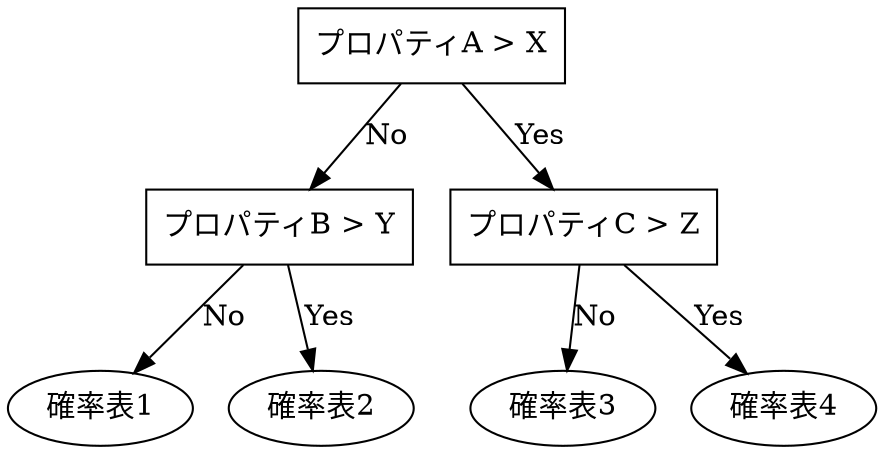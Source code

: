 digraph {
    条件A [shape=box, label="プロパティA > X"];
    条件B [shape=box, label="プロパティB > Y"];
    条件C [shape=box, label="プロパティC > Z"];

    条件A -> 条件B [label=No]
    条件A -> 条件C [label=Yes]
    条件B -> 確率表1 [label=No]
    条件B -> 確率表2 [label=Yes]
    条件C -> 確率表3 [label=No]
    条件C -> 確率表4 [label=Yes]
}

